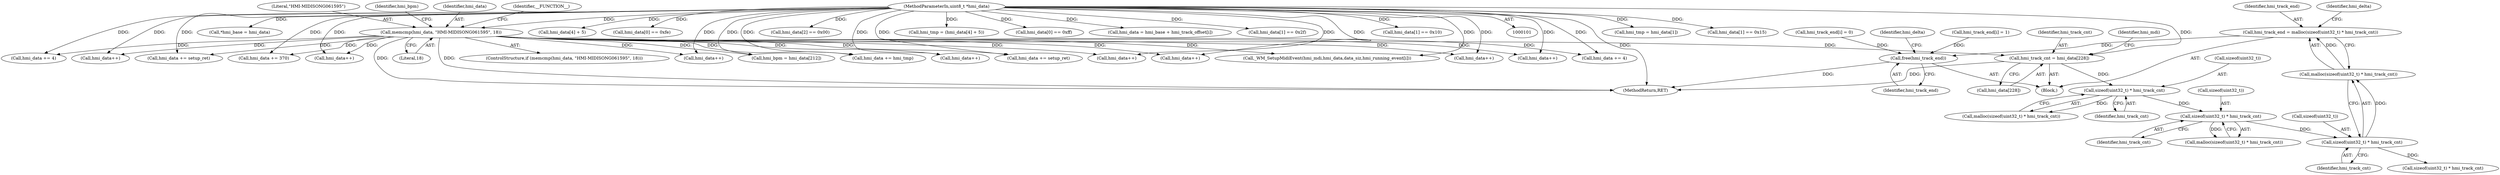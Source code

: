digraph "0_wildmidi_660b513d99bced8783a4a5984ac2f742c74ebbdd@API" {
"1000279" [label="(Call,hmi_track_end = malloc(sizeof(uint32_t) * hmi_track_cnt))"];
"1000281" [label="(Call,malloc(sizeof(uint32_t) * hmi_track_cnt))"];
"1000282" [label="(Call,sizeof(uint32_t) * hmi_track_cnt)"];
"1000275" [label="(Call,sizeof(uint32_t) * hmi_track_cnt)"];
"1000268" [label="(Call,sizeof(uint32_t) * hmi_track_cnt)"];
"1000217" [label="(Call,hmi_track_cnt = hmi_data[228])"];
"1000196" [label="(Call,memcmp(hmi_data, \"HMI-MIDISONG061595\", 18))"];
"1000102" [label="(MethodParameterIn,uint8_t *hmi_data)"];
"1001363" [label="(Call,free(hmi_track_end))"];
"1000282" [label="(Call,sizeof(uint32_t) * hmi_track_cnt)"];
"1000268" [label="(Call,sizeof(uint32_t) * hmi_track_cnt)"];
"1000371" [label="(Call,hmi_data++)"];
"1000287" [label="(Identifier,hmi_delta)"];
"1000269" [label="(Call,sizeof(uint32_t))"];
"1000195" [label="(ControlStructure,if (memcmp(hmi_data, \"HMI-MIDISONG061595\", 18)))"];
"1000818" [label="(Call,hmi_data += 4)"];
"1000990" [label="(Call,hmi_tmp = hmi_data[1])"];
"1000274" [label="(Call,malloc(sizeof(uint32_t) * hmi_track_cnt))"];
"1000280" [label="(Identifier,hmi_track_end)"];
"1000217" [label="(Call,hmi_track_cnt = hmi_data[228])"];
"1000812" [label="(Call,hmi_data[1] == 0x15)"];
"1001017" [label="(Call,hmi_data += setup_ret)"];
"1000380" [label="(Call,hmi_data++)"];
"1000110" [label="(Call,*hmi_base = hmi_data)"];
"1000834" [label="(Call,hmi_data += 4)"];
"1000275" [label="(Call,sizeof(uint32_t) * hmi_track_cnt)"];
"1000362" [label="(Call,hmi_data++)"];
"1000278" [label="(Identifier,hmi_track_cnt)"];
"1000196" [label="(Call,memcmp(hmi_data, \"HMI-MIDISONG061595\", 18))"];
"1000794" [label="(Call,hmi_data[4] + 5)"];
"1001155" [label="(Call,hmi_data += setup_ret)"];
"1000271" [label="(Identifier,hmi_track_cnt)"];
"1000218" [label="(Identifier,hmi_track_cnt)"];
"1000779" [label="(Call,hmi_data[0] == 0xfe)"];
"1000311" [label="(Call,hmi_data += 370)"];
"1001231" [label="(Call,hmi_data++)"];
"1000202" [label="(Identifier,__FUNCTION__)"];
"1000354" [label="(Call,hmi_data++)"];
"1000886" [label="(Call,hmi_data[2] == 0x00)"];
"1000209" [label="(Call,hmi_bpm = hmi_data[212])"];
"1000892" [label="(Call,hmi_track_end[i] = 1)"];
"1000799" [label="(Call,hmi_data += hmi_tmp)"];
"1000792" [label="(Call,hmi_tmp = (hmi_data[4] + 5))"];
"1000219" [label="(Call,hmi_data[228])"];
"1001364" [label="(Identifier,hmi_track_end)"];
"1000267" [label="(Call,malloc(sizeof(uint32_t) * hmi_track_cnt))"];
"1000536" [label="(Call,hmi_track_end[i] = 0)"];
"1001067" [label="(Call,hmi_data++)"];
"1000285" [label="(Identifier,hmi_track_cnt)"];
"1000104" [label="(Block,)"];
"1000281" [label="(Call,malloc(sizeof(uint32_t) * hmi_track_cnt))"];
"1000276" [label="(Call,sizeof(uint32_t))"];
"1001366" [label="(Identifier,hmi_delta)"];
"1000289" [label="(Call,sizeof(uint32_t) * hmi_track_cnt)"];
"1000875" [label="(Call,hmi_data[0] == 0xff)"];
"1000745" [label="(Call,hmi_data = hmi_base + hmi_track_offset[i])"];
"1000881" [label="(Call,hmi_data[1] == 0x2f)"];
"1000199" [label="(Literal,18)"];
"1001381" [label="(MethodReturn,RET)"];
"1000198" [label="(Literal,\"HMI-MIDISONG061595\")"];
"1001108" [label="(Call,hmi_data++)"];
"1000786" [label="(Call,hmi_data[1] == 0x10)"];
"1000863" [label="(Call,_WM_SetupMidiEvent(hmi_mdi,hmi_data,data_siz,hmi_running_event[i]))"];
"1000283" [label="(Call,sizeof(uint32_t))"];
"1000223" [label="(Identifier,hmi_mdi)"];
"1001363" [label="(Call,free(hmi_track_end))"];
"1000210" [label="(Identifier,hmi_bpm)"];
"1000279" [label="(Call,hmi_track_end = malloc(sizeof(uint32_t) * hmi_track_cnt))"];
"1000102" [label="(MethodParameterIn,uint8_t *hmi_data)"];
"1001194" [label="(Call,hmi_data++)"];
"1000197" [label="(Identifier,hmi_data)"];
"1000279" -> "1000104"  [label="AST: "];
"1000279" -> "1000281"  [label="CFG: "];
"1000280" -> "1000279"  [label="AST: "];
"1000281" -> "1000279"  [label="AST: "];
"1000287" -> "1000279"  [label="CFG: "];
"1000281" -> "1000279"  [label="DDG: "];
"1000279" -> "1001363"  [label="DDG: "];
"1000281" -> "1000282"  [label="CFG: "];
"1000282" -> "1000281"  [label="AST: "];
"1000282" -> "1000281"  [label="DDG: "];
"1000282" -> "1000285"  [label="CFG: "];
"1000283" -> "1000282"  [label="AST: "];
"1000285" -> "1000282"  [label="AST: "];
"1000275" -> "1000282"  [label="DDG: "];
"1000282" -> "1000289"  [label="DDG: "];
"1000275" -> "1000274"  [label="AST: "];
"1000275" -> "1000278"  [label="CFG: "];
"1000276" -> "1000275"  [label="AST: "];
"1000278" -> "1000275"  [label="AST: "];
"1000274" -> "1000275"  [label="CFG: "];
"1000275" -> "1000274"  [label="DDG: "];
"1000268" -> "1000275"  [label="DDG: "];
"1000268" -> "1000267"  [label="AST: "];
"1000268" -> "1000271"  [label="CFG: "];
"1000269" -> "1000268"  [label="AST: "];
"1000271" -> "1000268"  [label="AST: "];
"1000267" -> "1000268"  [label="CFG: "];
"1000268" -> "1000267"  [label="DDG: "];
"1000217" -> "1000268"  [label="DDG: "];
"1000217" -> "1000104"  [label="AST: "];
"1000217" -> "1000219"  [label="CFG: "];
"1000218" -> "1000217"  [label="AST: "];
"1000219" -> "1000217"  [label="AST: "];
"1000223" -> "1000217"  [label="CFG: "];
"1000217" -> "1001381"  [label="DDG: "];
"1000196" -> "1000217"  [label="DDG: "];
"1000102" -> "1000217"  [label="DDG: "];
"1000196" -> "1000195"  [label="AST: "];
"1000196" -> "1000199"  [label="CFG: "];
"1000197" -> "1000196"  [label="AST: "];
"1000198" -> "1000196"  [label="AST: "];
"1000199" -> "1000196"  [label="AST: "];
"1000202" -> "1000196"  [label="CFG: "];
"1000210" -> "1000196"  [label="CFG: "];
"1000196" -> "1001381"  [label="DDG: "];
"1000196" -> "1001381"  [label="DDG: "];
"1000102" -> "1000196"  [label="DDG: "];
"1000196" -> "1000209"  [label="DDG: "];
"1000196" -> "1000311"  [label="DDG: "];
"1000196" -> "1000354"  [label="DDG: "];
"1000196" -> "1000362"  [label="DDG: "];
"1000196" -> "1000371"  [label="DDG: "];
"1000196" -> "1000380"  [label="DDG: "];
"1000196" -> "1000799"  [label="DDG: "];
"1000196" -> "1000818"  [label="DDG: "];
"1000196" -> "1000834"  [label="DDG: "];
"1000196" -> "1000863"  [label="DDG: "];
"1000196" -> "1001017"  [label="DDG: "];
"1000196" -> "1001067"  [label="DDG: "];
"1000196" -> "1001108"  [label="DDG: "];
"1000196" -> "1001155"  [label="DDG: "];
"1000196" -> "1001194"  [label="DDG: "];
"1000196" -> "1001231"  [label="DDG: "];
"1000102" -> "1000101"  [label="AST: "];
"1000102" -> "1001381"  [label="DDG: "];
"1000102" -> "1000110"  [label="DDG: "];
"1000102" -> "1000209"  [label="DDG: "];
"1000102" -> "1000311"  [label="DDG: "];
"1000102" -> "1000354"  [label="DDG: "];
"1000102" -> "1000362"  [label="DDG: "];
"1000102" -> "1000371"  [label="DDG: "];
"1000102" -> "1000380"  [label="DDG: "];
"1000102" -> "1000745"  [label="DDG: "];
"1000102" -> "1000779"  [label="DDG: "];
"1000102" -> "1000786"  [label="DDG: "];
"1000102" -> "1000792"  [label="DDG: "];
"1000102" -> "1000794"  [label="DDG: "];
"1000102" -> "1000799"  [label="DDG: "];
"1000102" -> "1000812"  [label="DDG: "];
"1000102" -> "1000818"  [label="DDG: "];
"1000102" -> "1000834"  [label="DDG: "];
"1000102" -> "1000863"  [label="DDG: "];
"1000102" -> "1000875"  [label="DDG: "];
"1000102" -> "1000881"  [label="DDG: "];
"1000102" -> "1000886"  [label="DDG: "];
"1000102" -> "1000990"  [label="DDG: "];
"1000102" -> "1001017"  [label="DDG: "];
"1000102" -> "1001067"  [label="DDG: "];
"1000102" -> "1001108"  [label="DDG: "];
"1000102" -> "1001155"  [label="DDG: "];
"1000102" -> "1001194"  [label="DDG: "];
"1000102" -> "1001231"  [label="DDG: "];
"1001363" -> "1000104"  [label="AST: "];
"1001363" -> "1001364"  [label="CFG: "];
"1001364" -> "1001363"  [label="AST: "];
"1001366" -> "1001363"  [label="CFG: "];
"1001363" -> "1001381"  [label="DDG: "];
"1000892" -> "1001363"  [label="DDG: "];
"1000536" -> "1001363"  [label="DDG: "];
}
